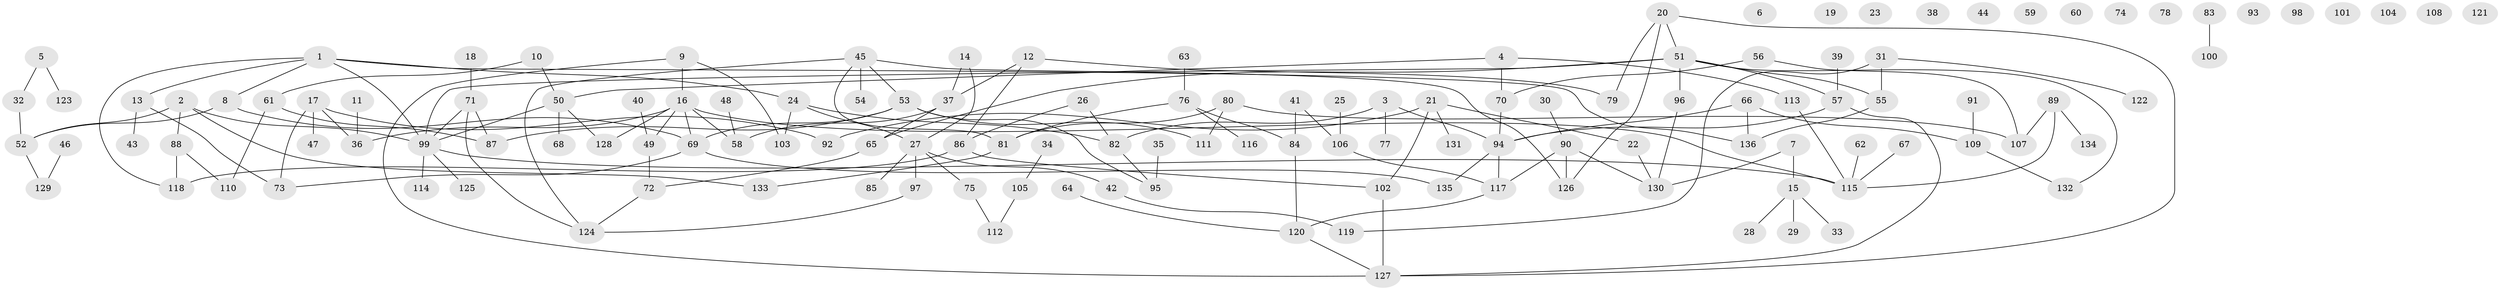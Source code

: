 // Generated by graph-tools (version 1.1) at 2025/00/03/09/25 03:00:46]
// undirected, 136 vertices, 162 edges
graph export_dot {
graph [start="1"]
  node [color=gray90,style=filled];
  1;
  2;
  3;
  4;
  5;
  6;
  7;
  8;
  9;
  10;
  11;
  12;
  13;
  14;
  15;
  16;
  17;
  18;
  19;
  20;
  21;
  22;
  23;
  24;
  25;
  26;
  27;
  28;
  29;
  30;
  31;
  32;
  33;
  34;
  35;
  36;
  37;
  38;
  39;
  40;
  41;
  42;
  43;
  44;
  45;
  46;
  47;
  48;
  49;
  50;
  51;
  52;
  53;
  54;
  55;
  56;
  57;
  58;
  59;
  60;
  61;
  62;
  63;
  64;
  65;
  66;
  67;
  68;
  69;
  70;
  71;
  72;
  73;
  74;
  75;
  76;
  77;
  78;
  79;
  80;
  81;
  82;
  83;
  84;
  85;
  86;
  87;
  88;
  89;
  90;
  91;
  92;
  93;
  94;
  95;
  96;
  97;
  98;
  99;
  100;
  101;
  102;
  103;
  104;
  105;
  106;
  107;
  108;
  109;
  110;
  111;
  112;
  113;
  114;
  115;
  116;
  117;
  118;
  119;
  120;
  121;
  122;
  123;
  124;
  125;
  126;
  127;
  128;
  129;
  130;
  131;
  132;
  133;
  134;
  135;
  136;
  1 -- 8;
  1 -- 13;
  1 -- 24;
  1 -- 99;
  1 -- 118;
  1 -- 136;
  2 -- 52;
  2 -- 88;
  2 -- 99;
  2 -- 133;
  3 -- 77;
  3 -- 82;
  3 -- 94;
  4 -- 50;
  4 -- 70;
  4 -- 113;
  5 -- 32;
  5 -- 123;
  7 -- 15;
  7 -- 130;
  8 -- 52;
  8 -- 69;
  9 -- 16;
  9 -- 103;
  9 -- 127;
  10 -- 50;
  10 -- 61;
  11 -- 36;
  12 -- 37;
  12 -- 79;
  12 -- 86;
  13 -- 43;
  13 -- 73;
  14 -- 27;
  14 -- 37;
  15 -- 28;
  15 -- 29;
  15 -- 33;
  16 -- 36;
  16 -- 49;
  16 -- 58;
  16 -- 69;
  16 -- 115;
  16 -- 128;
  17 -- 36;
  17 -- 47;
  17 -- 73;
  17 -- 92;
  18 -- 71;
  20 -- 51;
  20 -- 79;
  20 -- 126;
  20 -- 127;
  21 -- 22;
  21 -- 92;
  21 -- 102;
  21 -- 131;
  22 -- 130;
  24 -- 27;
  24 -- 82;
  24 -- 103;
  25 -- 106;
  26 -- 82;
  26 -- 86;
  27 -- 42;
  27 -- 75;
  27 -- 85;
  27 -- 97;
  30 -- 90;
  31 -- 55;
  31 -- 119;
  31 -- 122;
  32 -- 52;
  34 -- 105;
  35 -- 95;
  37 -- 58;
  37 -- 65;
  39 -- 57;
  40 -- 49;
  41 -- 84;
  41 -- 106;
  42 -- 119;
  45 -- 53;
  45 -- 54;
  45 -- 81;
  45 -- 124;
  45 -- 126;
  46 -- 129;
  48 -- 58;
  49 -- 72;
  50 -- 68;
  50 -- 99;
  50 -- 128;
  51 -- 55;
  51 -- 57;
  51 -- 65;
  51 -- 96;
  51 -- 99;
  51 -- 132;
  52 -- 129;
  53 -- 69;
  53 -- 87;
  53 -- 95;
  53 -- 111;
  55 -- 136;
  56 -- 70;
  56 -- 107;
  57 -- 94;
  57 -- 127;
  61 -- 87;
  61 -- 110;
  62 -- 115;
  63 -- 76;
  64 -- 120;
  65 -- 72;
  66 -- 94;
  66 -- 109;
  66 -- 136;
  67 -- 115;
  69 -- 73;
  69 -- 135;
  70 -- 94;
  71 -- 87;
  71 -- 99;
  71 -- 124;
  72 -- 124;
  75 -- 112;
  76 -- 81;
  76 -- 84;
  76 -- 116;
  80 -- 81;
  80 -- 107;
  80 -- 111;
  81 -- 133;
  82 -- 95;
  83 -- 100;
  84 -- 120;
  86 -- 102;
  86 -- 118;
  88 -- 110;
  88 -- 118;
  89 -- 107;
  89 -- 115;
  89 -- 134;
  90 -- 117;
  90 -- 126;
  90 -- 130;
  91 -- 109;
  94 -- 117;
  94 -- 135;
  96 -- 130;
  97 -- 124;
  99 -- 114;
  99 -- 115;
  99 -- 125;
  102 -- 127;
  105 -- 112;
  106 -- 117;
  109 -- 132;
  113 -- 115;
  117 -- 120;
  120 -- 127;
}
